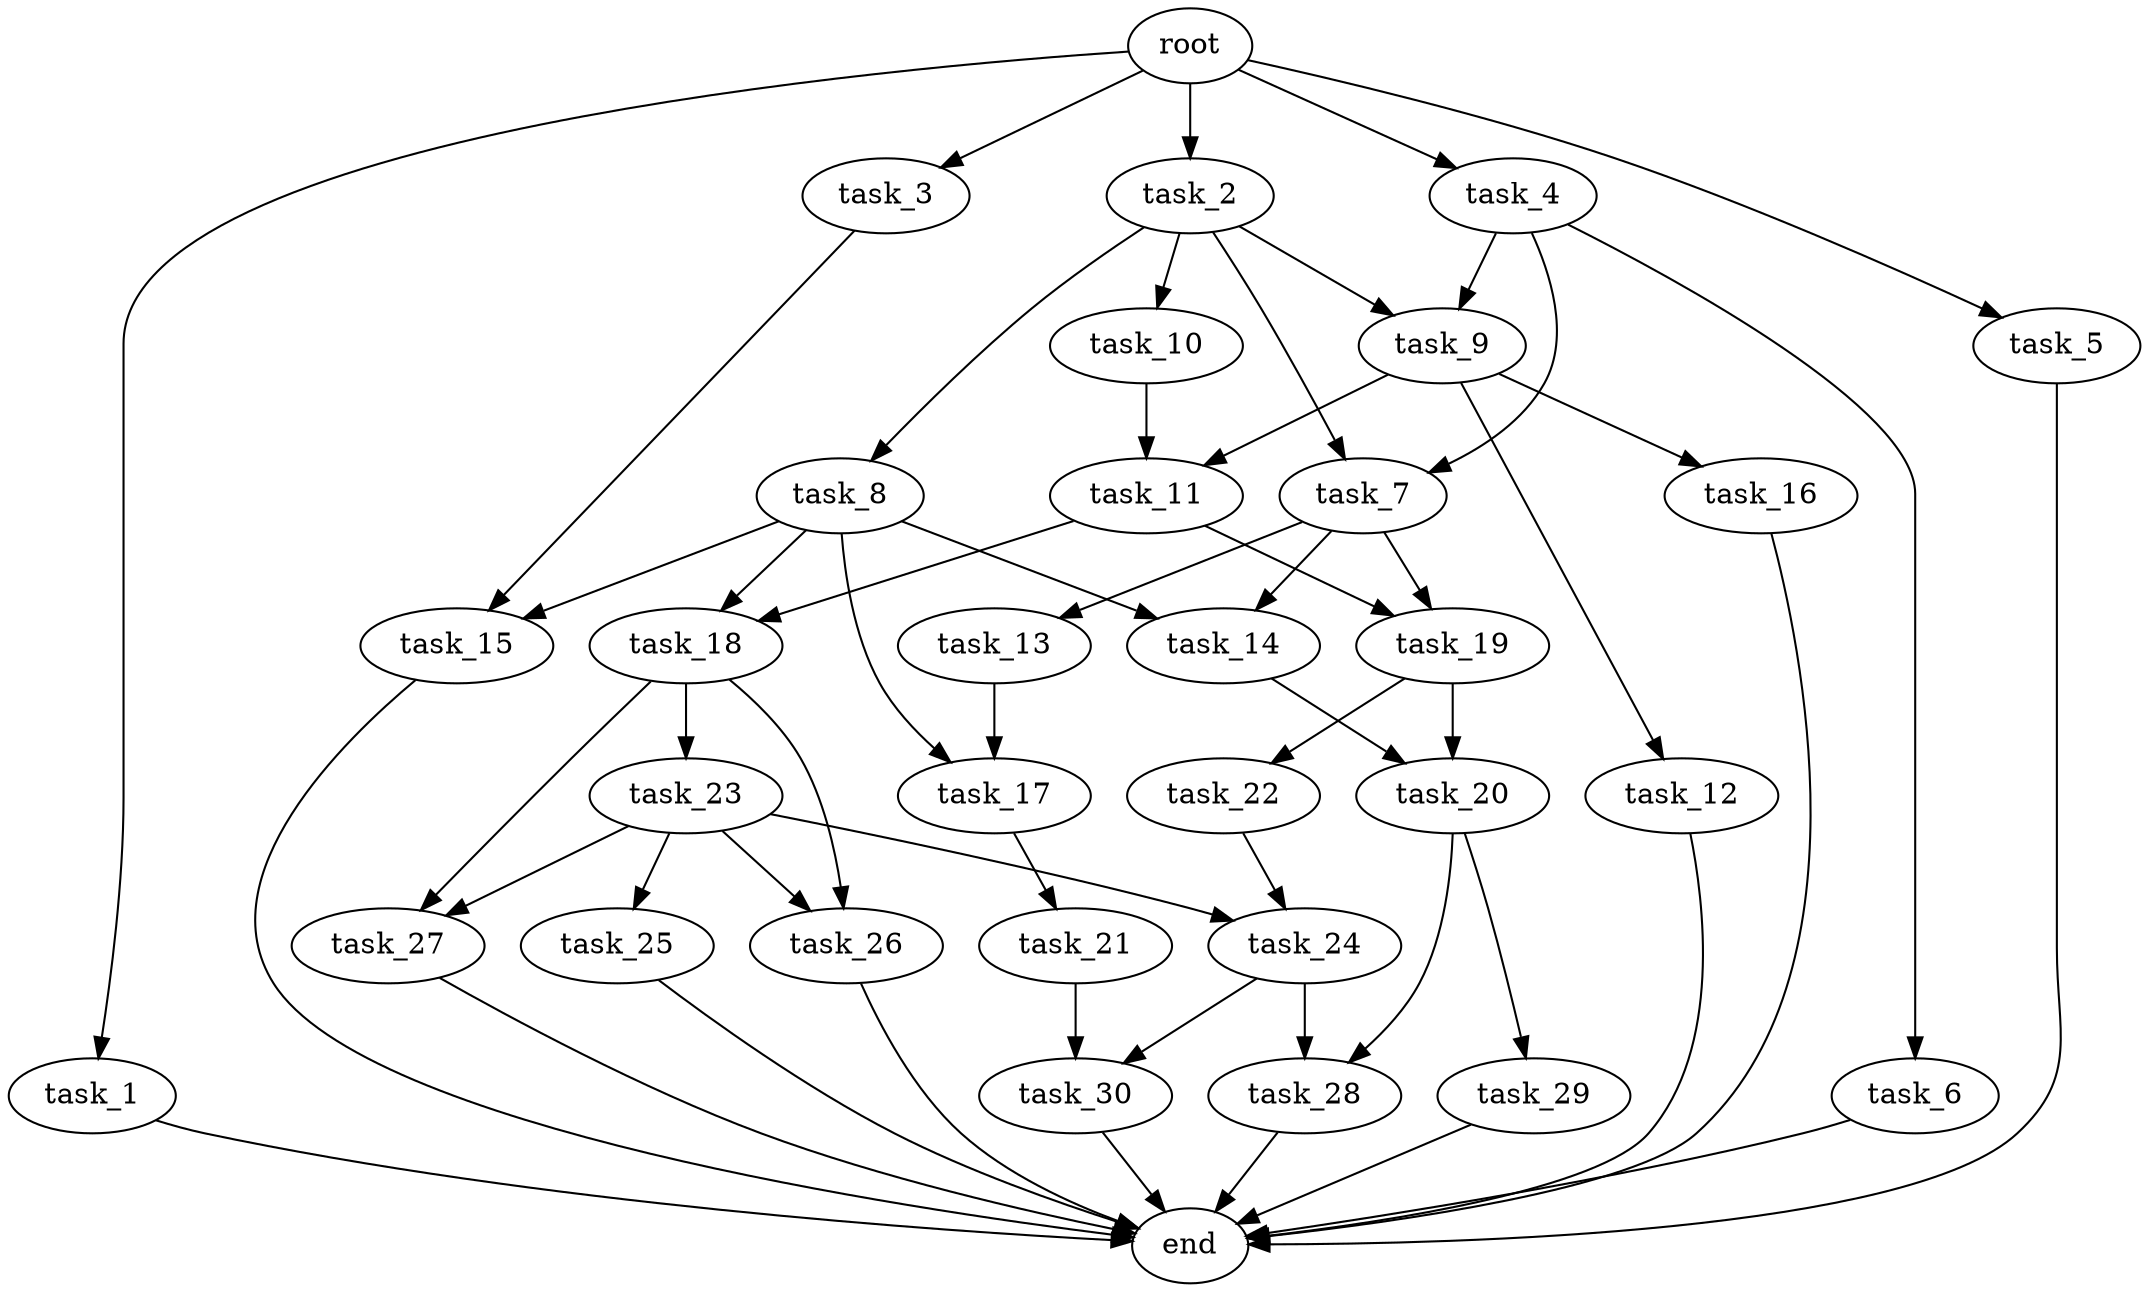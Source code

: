 digraph G {
  root [size="0.000000e+00"];
  task_1 [size="9.714685e+10"];
  task_2 [size="2.154112e+09"];
  task_3 [size="5.545101e+09"];
  task_4 [size="7.736359e+10"];
  task_5 [size="8.113820e+10"];
  task_6 [size="5.342324e+10"];
  task_7 [size="8.603084e+10"];
  task_8 [size="6.819730e+10"];
  task_9 [size="7.379498e+10"];
  task_10 [size="5.525407e+10"];
  task_11 [size="5.223520e+09"];
  task_12 [size="7.657049e+10"];
  task_13 [size="6.954710e+10"];
  task_14 [size="4.297757e+10"];
  task_15 [size="4.268909e+10"];
  task_16 [size="1.378567e+10"];
  task_17 [size="4.380091e+10"];
  task_18 [size="8.971570e+10"];
  task_19 [size="9.825363e+10"];
  task_20 [size="3.677719e+10"];
  task_21 [size="1.937263e+10"];
  task_22 [size="4.365812e+10"];
  task_23 [size="5.801671e+09"];
  task_24 [size="2.321102e+10"];
  task_25 [size="5.886586e+10"];
  task_26 [size="2.272032e+10"];
  task_27 [size="7.475009e+10"];
  task_28 [size="8.883465e+10"];
  task_29 [size="7.932015e+10"];
  task_30 [size="5.680918e+10"];
  end [size="0.000000e+00"];

  root -> task_1 [size="1.000000e-12"];
  root -> task_2 [size="1.000000e-12"];
  root -> task_3 [size="1.000000e-12"];
  root -> task_4 [size="1.000000e-12"];
  root -> task_5 [size="1.000000e-12"];
  task_1 -> end [size="1.000000e-12"];
  task_2 -> task_7 [size="4.301542e+08"];
  task_2 -> task_8 [size="6.819730e+08"];
  task_2 -> task_9 [size="3.689749e+08"];
  task_2 -> task_10 [size="5.525407e+08"];
  task_3 -> task_15 [size="2.134454e+08"];
  task_4 -> task_6 [size="5.342324e+08"];
  task_4 -> task_7 [size="4.301542e+08"];
  task_4 -> task_9 [size="3.689749e+08"];
  task_5 -> end [size="1.000000e-12"];
  task_6 -> end [size="1.000000e-12"];
  task_7 -> task_13 [size="6.954710e+08"];
  task_7 -> task_14 [size="2.148878e+08"];
  task_7 -> task_19 [size="4.912682e+08"];
  task_8 -> task_14 [size="2.148878e+08"];
  task_8 -> task_15 [size="2.134454e+08"];
  task_8 -> task_17 [size="2.190045e+08"];
  task_8 -> task_18 [size="4.485785e+08"];
  task_9 -> task_11 [size="2.611760e+07"];
  task_9 -> task_12 [size="7.657049e+08"];
  task_9 -> task_16 [size="1.378567e+08"];
  task_10 -> task_11 [size="2.611760e+07"];
  task_11 -> task_18 [size="4.485785e+08"];
  task_11 -> task_19 [size="4.912682e+08"];
  task_12 -> end [size="1.000000e-12"];
  task_13 -> task_17 [size="2.190045e+08"];
  task_14 -> task_20 [size="1.838859e+08"];
  task_15 -> end [size="1.000000e-12"];
  task_16 -> end [size="1.000000e-12"];
  task_17 -> task_21 [size="1.937263e+08"];
  task_18 -> task_23 [size="5.801671e+07"];
  task_18 -> task_26 [size="1.136016e+08"];
  task_18 -> task_27 [size="3.737505e+08"];
  task_19 -> task_20 [size="1.838859e+08"];
  task_19 -> task_22 [size="4.365812e+08"];
  task_20 -> task_28 [size="4.441733e+08"];
  task_20 -> task_29 [size="7.932015e+08"];
  task_21 -> task_30 [size="2.840459e+08"];
  task_22 -> task_24 [size="1.160551e+08"];
  task_23 -> task_24 [size="1.160551e+08"];
  task_23 -> task_25 [size="5.886586e+08"];
  task_23 -> task_26 [size="1.136016e+08"];
  task_23 -> task_27 [size="3.737505e+08"];
  task_24 -> task_28 [size="4.441733e+08"];
  task_24 -> task_30 [size="2.840459e+08"];
  task_25 -> end [size="1.000000e-12"];
  task_26 -> end [size="1.000000e-12"];
  task_27 -> end [size="1.000000e-12"];
  task_28 -> end [size="1.000000e-12"];
  task_29 -> end [size="1.000000e-12"];
  task_30 -> end [size="1.000000e-12"];
}

